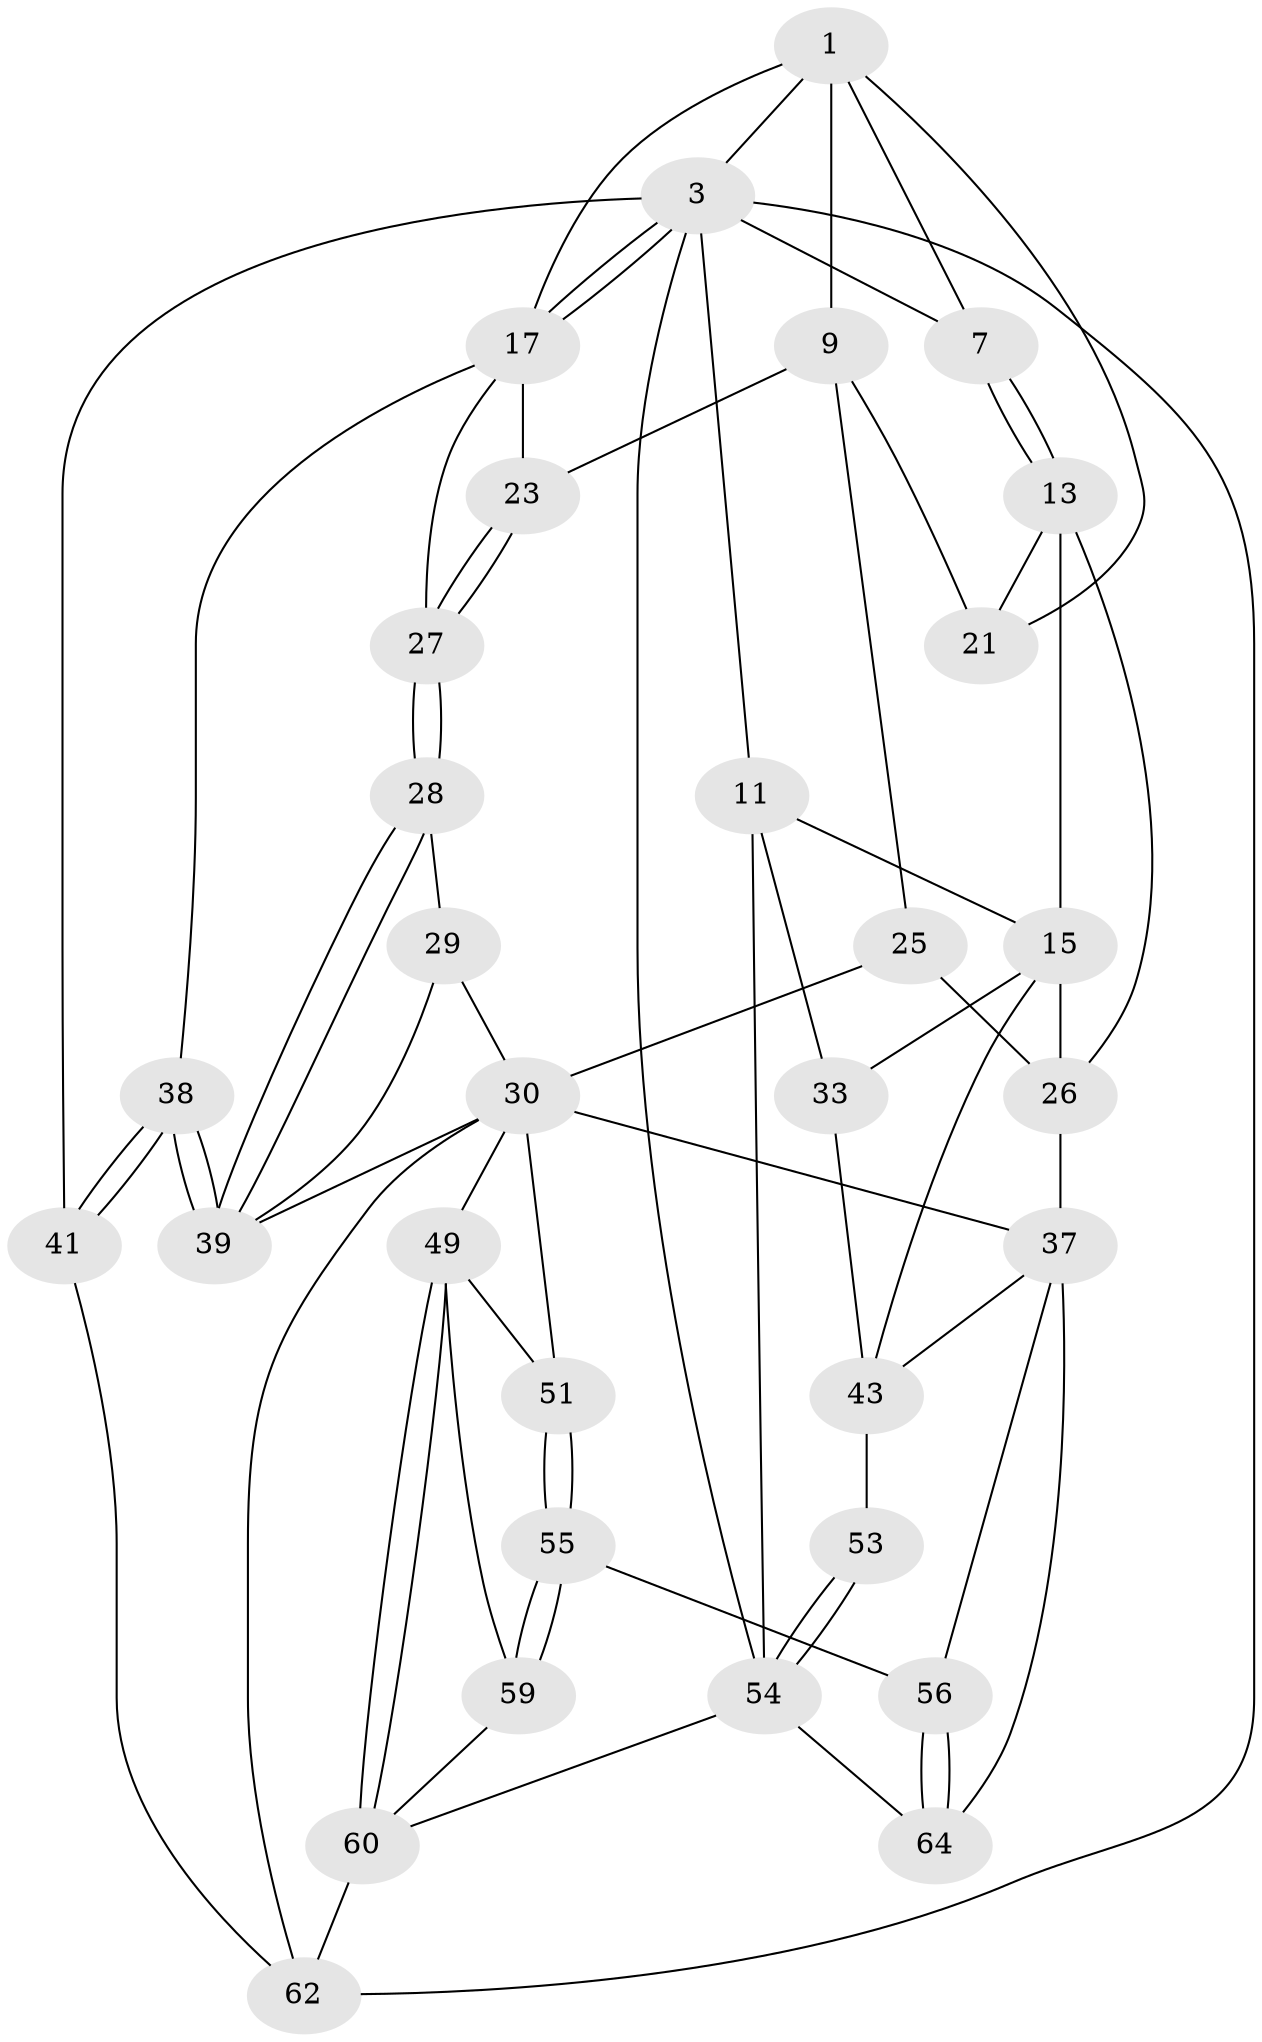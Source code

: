 // original degree distribution, {3: 0.03076923076923077, 5: 0.49230769230769234, 6: 0.2153846153846154, 4: 0.26153846153846155}
// Generated by graph-tools (version 1.1) at 2025/17/03/09/25 04:17:00]
// undirected, 32 vertices, 73 edges
graph export_dot {
graph [start="1"]
  node [color=gray90,style=filled];
  1 [pos="+0.5002045194050204+0",super="+2+5"];
  3 [pos="+1+0",super="+4+40"];
  7 [pos="+0.33417414458087363+0.18877206315527528"];
  9 [pos="+0.7010489421498267+0.24078347669902014",super="+19"];
  11 [pos="+0+0.10190833057049348",super="+12"];
  13 [pos="+0.30559720790846046+0.24855658549253046",super="+22+14"];
  15 [pos="+0+0.41543113340100973",super="+35+16"];
  17 [pos="+1+0.36188512138113466",super="+32+18"];
  21 [pos="+0.6060674013380067+0.3250755528520002"];
  23 [pos="+0.6868084753823573+0.32037075260953424"];
  25 [pos="+0.5512755029952825+0.519784088477922"];
  26 [pos="+0.3619339869299316+0.47308486684830725",super="+34"];
  27 [pos="+0.8159601878591811+0.5032381753808322"];
  28 [pos="+0.8113719752924692+0.5745083184134377"];
  29 [pos="+0.7804312554407523+0.6091789275116344"];
  30 [pos="+0.6660152839905844+0.6605890845675901",super="+48+31"];
  33 [pos="+0+0.40844348814898823"];
  37 [pos="+0.35277631214074984+0.6632452030952447",super="+46"];
  38 [pos="+1+0.7516707130996705"];
  39 [pos="+1+0.7177893118911537",super="+42"];
  41 [pos="+1+0.9383125754865171"];
  43 [pos="+0.12825010958759592+0.7421896496231186",super="+44"];
  49 [pos="+0.6323254667732298+0.7948729728144488",super="+50"];
  51 [pos="+0.5538298405765864+0.7999842613611726"];
  53 [pos="+0+0.9842826911839256"];
  54 [pos="+0+1",super="+65"];
  55 [pos="+0.46856177475866156+0.8705339302631429"];
  56 [pos="+0.35375975515012686+0.8457921004375294"];
  59 [pos="+0.5621099800907731+1"];
  60 [pos="+0.6735624480139139+1",super="+61"];
  62 [pos="+0.8153039939247465+0.8932829997138274",super="+63"];
  64 [pos="+0.22562472386892637+1"];
  1 -- 3;
  1 -- 9 [weight=2];
  1 -- 21;
  1 -- 7;
  1 -- 17;
  3 -- 17;
  3 -- 17;
  3 -- 11;
  3 -- 7;
  3 -- 41;
  3 -- 54;
  3 -- 62;
  7 -- 13;
  7 -- 13;
  9 -- 21;
  9 -- 25;
  9 -- 23;
  11 -- 33;
  11 -- 54;
  11 -- 15;
  13 -- 21;
  13 -- 26;
  13 -- 15;
  15 -- 26;
  15 -- 43;
  15 -- 33;
  17 -- 27;
  17 -- 38;
  17 -- 23;
  23 -- 27;
  23 -- 27;
  25 -- 26;
  25 -- 30;
  26 -- 37;
  27 -- 28;
  27 -- 28;
  28 -- 29;
  28 -- 39;
  28 -- 39;
  29 -- 30;
  29 -- 39;
  30 -- 62;
  30 -- 49;
  30 -- 39;
  30 -- 51;
  30 -- 37;
  33 -- 43;
  37 -- 64;
  37 -- 56;
  37 -- 43 [weight=2];
  38 -- 39;
  38 -- 39;
  38 -- 41;
  38 -- 41;
  41 -- 62;
  43 -- 53 [weight=2];
  49 -- 60;
  49 -- 60;
  49 -- 59;
  49 -- 51;
  51 -- 55;
  51 -- 55;
  53 -- 54;
  53 -- 54;
  54 -- 64;
  54 -- 60;
  55 -- 56;
  55 -- 59;
  55 -- 59;
  56 -- 64;
  56 -- 64;
  59 -- 60;
  60 -- 62;
}
